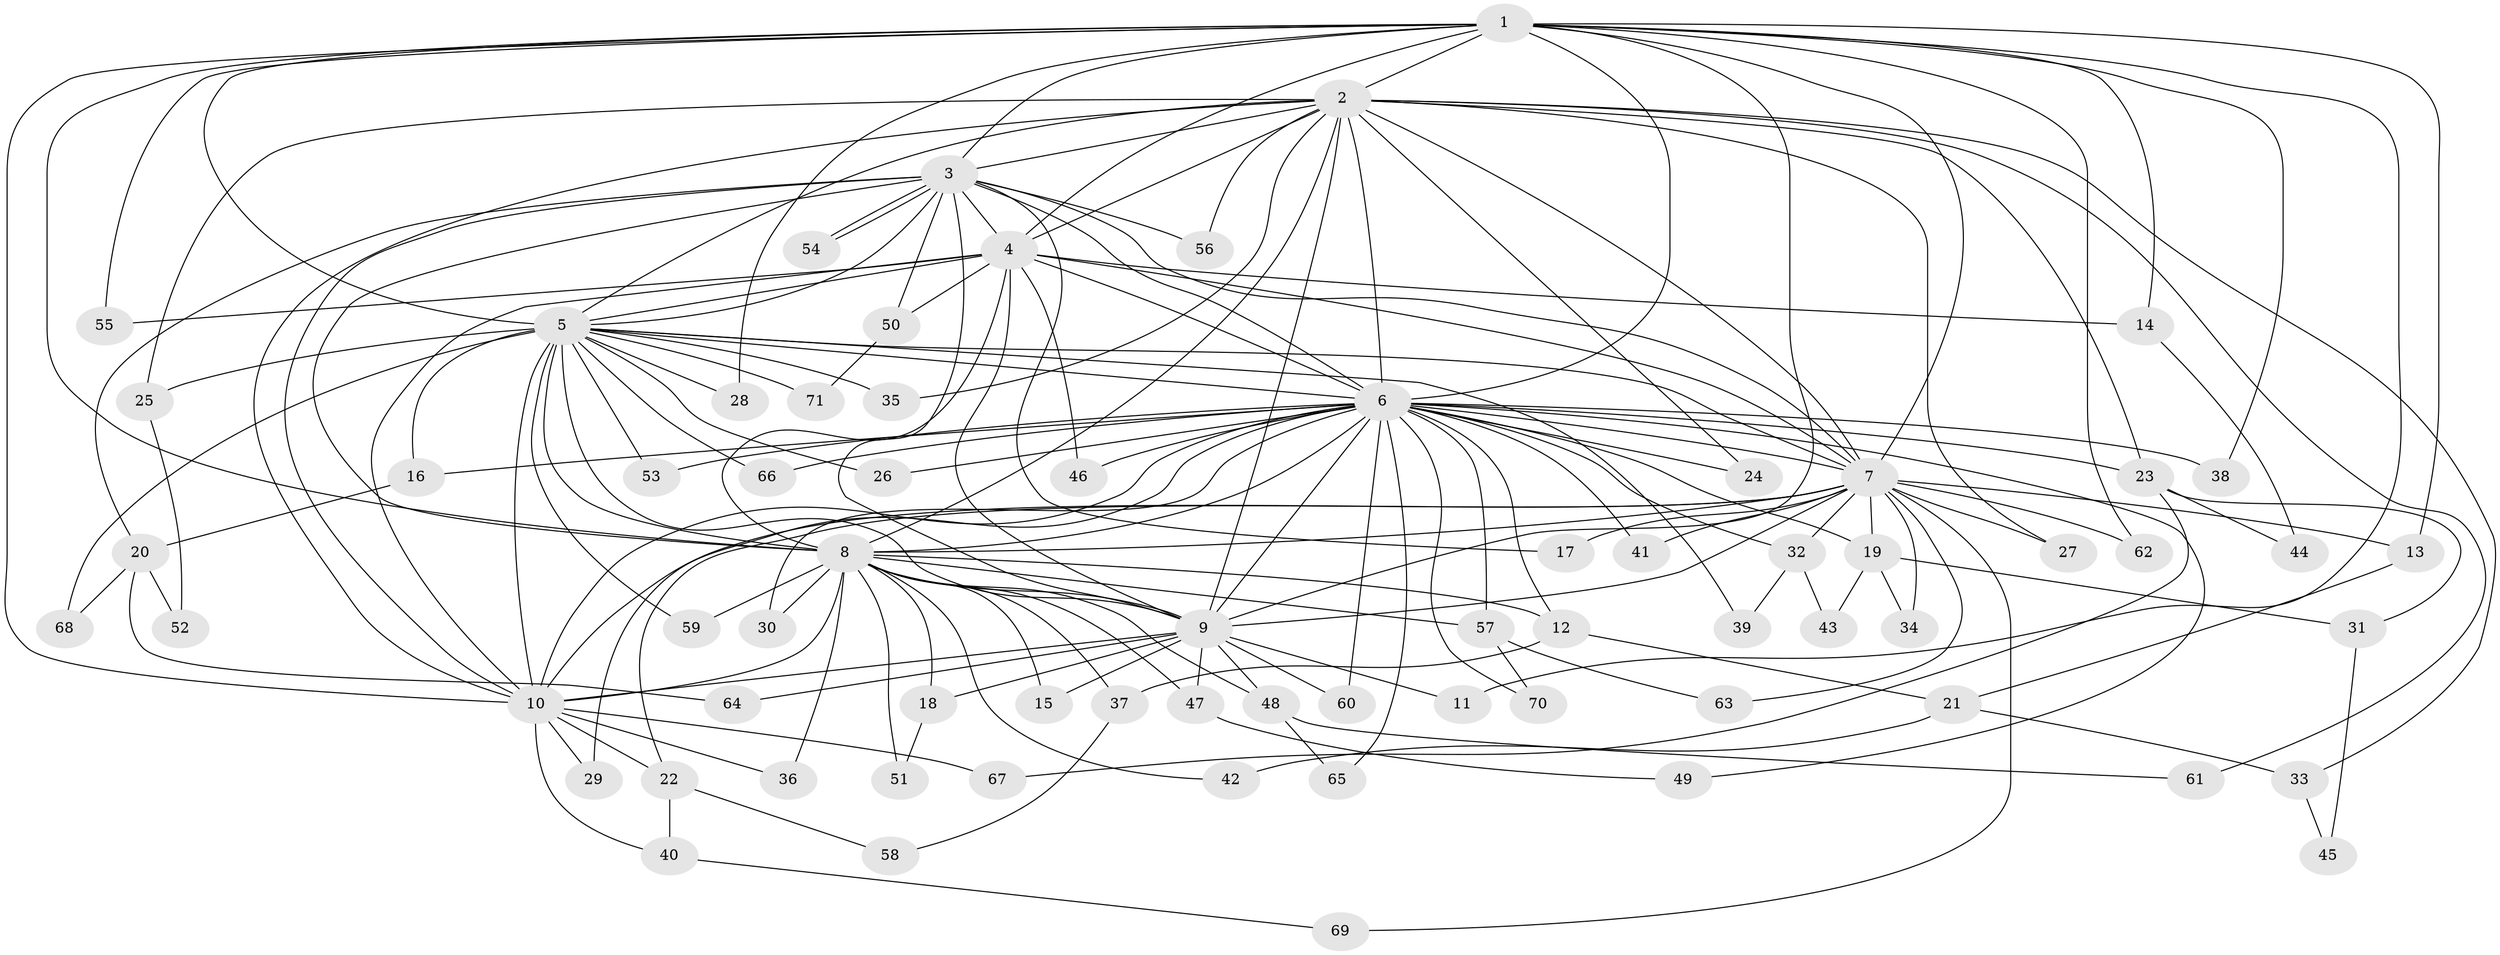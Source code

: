 // Generated by graph-tools (version 1.1) at 2025/01/03/09/25 03:01:20]
// undirected, 71 vertices, 167 edges
graph export_dot {
graph [start="1"]
  node [color=gray90,style=filled];
  1;
  2;
  3;
  4;
  5;
  6;
  7;
  8;
  9;
  10;
  11;
  12;
  13;
  14;
  15;
  16;
  17;
  18;
  19;
  20;
  21;
  22;
  23;
  24;
  25;
  26;
  27;
  28;
  29;
  30;
  31;
  32;
  33;
  34;
  35;
  36;
  37;
  38;
  39;
  40;
  41;
  42;
  43;
  44;
  45;
  46;
  47;
  48;
  49;
  50;
  51;
  52;
  53;
  54;
  55;
  56;
  57;
  58;
  59;
  60;
  61;
  62;
  63;
  64;
  65;
  66;
  67;
  68;
  69;
  70;
  71;
  1 -- 2;
  1 -- 3;
  1 -- 4;
  1 -- 5;
  1 -- 6;
  1 -- 7;
  1 -- 8;
  1 -- 9;
  1 -- 10;
  1 -- 11;
  1 -- 13;
  1 -- 14;
  1 -- 28;
  1 -- 38;
  1 -- 55;
  1 -- 62;
  2 -- 3;
  2 -- 4;
  2 -- 5;
  2 -- 6;
  2 -- 7;
  2 -- 8;
  2 -- 9;
  2 -- 10;
  2 -- 23;
  2 -- 24;
  2 -- 25;
  2 -- 27;
  2 -- 33;
  2 -- 35;
  2 -- 56;
  2 -- 61;
  3 -- 4;
  3 -- 5;
  3 -- 6;
  3 -- 7;
  3 -- 8;
  3 -- 9;
  3 -- 10;
  3 -- 17;
  3 -- 20;
  3 -- 50;
  3 -- 54;
  3 -- 54;
  3 -- 56;
  4 -- 5;
  4 -- 6;
  4 -- 7;
  4 -- 8;
  4 -- 9;
  4 -- 10;
  4 -- 14;
  4 -- 46;
  4 -- 50;
  4 -- 55;
  5 -- 6;
  5 -- 7;
  5 -- 8;
  5 -- 9;
  5 -- 10;
  5 -- 16;
  5 -- 25;
  5 -- 26;
  5 -- 28;
  5 -- 35;
  5 -- 39;
  5 -- 53;
  5 -- 59;
  5 -- 66;
  5 -- 68;
  5 -- 71;
  6 -- 7;
  6 -- 8;
  6 -- 9;
  6 -- 10;
  6 -- 12;
  6 -- 16;
  6 -- 19;
  6 -- 23;
  6 -- 24;
  6 -- 26;
  6 -- 29;
  6 -- 30;
  6 -- 32;
  6 -- 38;
  6 -- 41;
  6 -- 46;
  6 -- 49;
  6 -- 53;
  6 -- 57;
  6 -- 60;
  6 -- 65;
  6 -- 66;
  6 -- 70;
  7 -- 8;
  7 -- 9;
  7 -- 10;
  7 -- 13;
  7 -- 17;
  7 -- 19;
  7 -- 22;
  7 -- 27;
  7 -- 32;
  7 -- 34;
  7 -- 41;
  7 -- 62;
  7 -- 63;
  7 -- 69;
  8 -- 9;
  8 -- 10;
  8 -- 12;
  8 -- 15;
  8 -- 18;
  8 -- 30;
  8 -- 36;
  8 -- 37;
  8 -- 42;
  8 -- 47;
  8 -- 48;
  8 -- 51;
  8 -- 57;
  8 -- 59;
  9 -- 10;
  9 -- 11;
  9 -- 15;
  9 -- 18;
  9 -- 47;
  9 -- 48;
  9 -- 60;
  9 -- 64;
  10 -- 22;
  10 -- 29;
  10 -- 36;
  10 -- 40;
  10 -- 67;
  12 -- 21;
  12 -- 37;
  13 -- 21;
  14 -- 44;
  16 -- 20;
  18 -- 51;
  19 -- 31;
  19 -- 34;
  19 -- 43;
  20 -- 52;
  20 -- 64;
  20 -- 68;
  21 -- 33;
  21 -- 42;
  22 -- 40;
  22 -- 58;
  23 -- 31;
  23 -- 44;
  23 -- 67;
  25 -- 52;
  31 -- 45;
  32 -- 39;
  32 -- 43;
  33 -- 45;
  37 -- 58;
  40 -- 69;
  47 -- 49;
  48 -- 61;
  48 -- 65;
  50 -- 71;
  57 -- 63;
  57 -- 70;
}
